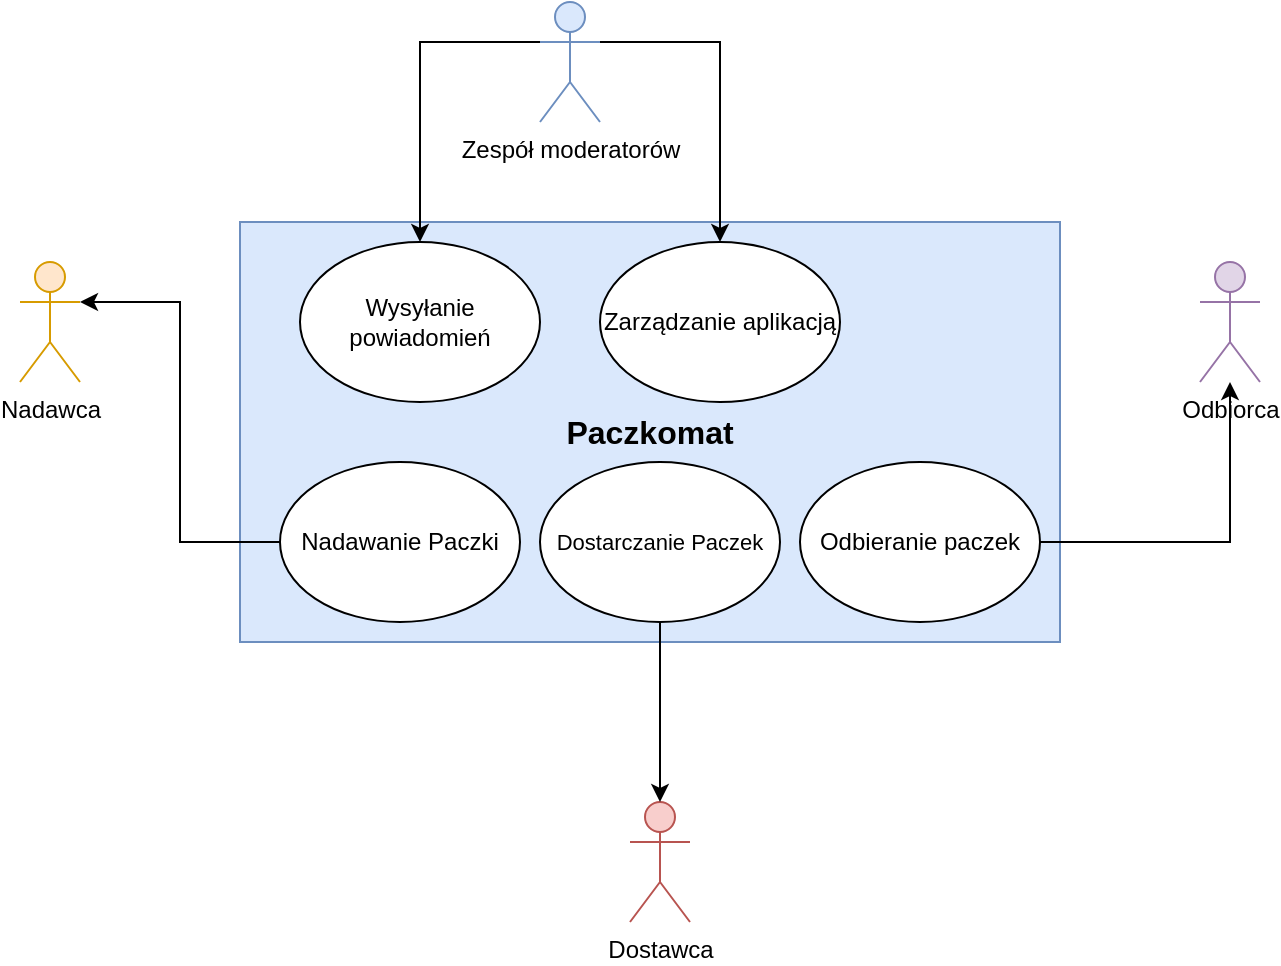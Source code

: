 <mxfile version="13.8.0" type="github">
  <diagram id="58SHCXz_HKoh9nA5pj4z" name="Page-1">
    <mxGraphModel dx="1162" dy="514" grid="1" gridSize="10" guides="1" tooltips="1" connect="1" arrows="1" fold="1" page="1" pageScale="1" pageWidth="827" pageHeight="1169" math="0" shadow="0">
      <root>
        <mxCell id="0" />
        <mxCell id="1" parent="0" />
        <mxCell id="As6QNmNAlsdrrVxkSO4y-1" value="Odbiorca" style="shape=umlActor;verticalLabelPosition=bottom;verticalAlign=top;html=1;outlineConnect=0;fillColor=#e1d5e7;strokeColor=#9673a6;" vertex="1" parent="1">
          <mxGeometry x="690" y="130" width="30" height="60" as="geometry" />
        </mxCell>
        <mxCell id="As6QNmNAlsdrrVxkSO4y-25" value="&lt;b&gt;&lt;font style=&quot;font-size: 16px&quot;&gt;Paczkomat&lt;/font&gt;&lt;/b&gt;" style="rounded=0;whiteSpace=wrap;html=1;strokeWidth=1;fontSize=11;labelPosition=center;verticalLabelPosition=middle;align=center;verticalAlign=middle;fillColor=#dae8fc;strokeColor=#6c8ebf;" vertex="1" parent="1">
          <mxGeometry x="210" y="110" width="410" height="210" as="geometry" />
        </mxCell>
        <mxCell id="As6QNmNAlsdrrVxkSO4y-26" value="Nadawca" style="shape=umlActor;verticalLabelPosition=bottom;verticalAlign=top;html=1;outlineConnect=0;fillColor=#ffe6cc;strokeColor=#d79b00;" vertex="1" parent="1">
          <mxGeometry x="100" y="130" width="30" height="60" as="geometry" />
        </mxCell>
        <mxCell id="As6QNmNAlsdrrVxkSO4y-30" value="Dostawca" style="shape=umlActor;verticalLabelPosition=bottom;verticalAlign=top;html=1;outlineConnect=0;fillColor=#f8cecc;strokeColor=#b85450;" vertex="1" parent="1">
          <mxGeometry x="405" y="400" width="30" height="60" as="geometry" />
        </mxCell>
        <mxCell id="As6QNmNAlsdrrVxkSO4y-41" style="edgeStyle=orthogonalEdgeStyle;rounded=0;orthogonalLoop=1;jettySize=auto;html=1;fontSize=12;entryX=1;entryY=0.333;entryDx=0;entryDy=0;entryPerimeter=0;" edge="1" parent="1" source="As6QNmNAlsdrrVxkSO4y-35" target="As6QNmNAlsdrrVxkSO4y-26">
          <mxGeometry relative="1" as="geometry" />
        </mxCell>
        <mxCell id="As6QNmNAlsdrrVxkSO4y-35" value="Nadawanie Paczki" style="ellipse;whiteSpace=wrap;html=1;" vertex="1" parent="1">
          <mxGeometry x="230" y="230" width="120" height="80" as="geometry" />
        </mxCell>
        <mxCell id="As6QNmNAlsdrrVxkSO4y-42" style="edgeStyle=orthogonalEdgeStyle;rounded=0;orthogonalLoop=1;jettySize=auto;html=1;fontSize=12;" edge="1" parent="1" source="As6QNmNAlsdrrVxkSO4y-36" target="As6QNmNAlsdrrVxkSO4y-30">
          <mxGeometry relative="1" as="geometry" />
        </mxCell>
        <mxCell id="As6QNmNAlsdrrVxkSO4y-36" value="Dostarczanie Paczek" style="ellipse;whiteSpace=wrap;html=1;strokeWidth=1;fontSize=11;" vertex="1" parent="1">
          <mxGeometry x="360" y="230" width="120" height="80" as="geometry" />
        </mxCell>
        <mxCell id="As6QNmNAlsdrrVxkSO4y-40" style="edgeStyle=orthogonalEdgeStyle;rounded=0;orthogonalLoop=1;jettySize=auto;html=1;fontSize=12;" edge="1" parent="1" source="As6QNmNAlsdrrVxkSO4y-37" target="As6QNmNAlsdrrVxkSO4y-1">
          <mxGeometry relative="1" as="geometry" />
        </mxCell>
        <mxCell id="As6QNmNAlsdrrVxkSO4y-37" value="Odbieranie paczek" style="ellipse;whiteSpace=wrap;html=1;strokeWidth=1;fontSize=12;" vertex="1" parent="1">
          <mxGeometry x="490" y="230" width="120" height="80" as="geometry" />
        </mxCell>
        <mxCell id="As6QNmNAlsdrrVxkSO4y-43" value="Wysyłanie powiadomień " style="ellipse;whiteSpace=wrap;html=1;strokeWidth=1;fontSize=12;" vertex="1" parent="1">
          <mxGeometry x="240" y="120" width="120" height="80" as="geometry" />
        </mxCell>
        <mxCell id="As6QNmNAlsdrrVxkSO4y-44" value="Zarządzanie aplikacją" style="ellipse;whiteSpace=wrap;html=1;strokeWidth=1;fontSize=12;" vertex="1" parent="1">
          <mxGeometry x="390" y="120" width="120" height="80" as="geometry" />
        </mxCell>
        <mxCell id="As6QNmNAlsdrrVxkSO4y-49" style="edgeStyle=orthogonalEdgeStyle;rounded=0;orthogonalLoop=1;jettySize=auto;html=1;exitX=1;exitY=0.333;exitDx=0;exitDy=0;exitPerimeter=0;entryX=0.5;entryY=0;entryDx=0;entryDy=0;fontSize=12;" edge="1" parent="1" source="As6QNmNAlsdrrVxkSO4y-45" target="As6QNmNAlsdrrVxkSO4y-44">
          <mxGeometry relative="1" as="geometry" />
        </mxCell>
        <mxCell id="As6QNmNAlsdrrVxkSO4y-50" style="edgeStyle=orthogonalEdgeStyle;rounded=0;orthogonalLoop=1;jettySize=auto;html=1;exitX=0;exitY=0.333;exitDx=0;exitDy=0;exitPerimeter=0;fontSize=12;" edge="1" parent="1" source="As6QNmNAlsdrrVxkSO4y-45" target="As6QNmNAlsdrrVxkSO4y-43">
          <mxGeometry relative="1" as="geometry" />
        </mxCell>
        <mxCell id="As6QNmNAlsdrrVxkSO4y-45" value="Zespół moderatorów" style="shape=umlActor;verticalLabelPosition=bottom;verticalAlign=top;html=1;outlineConnect=0;strokeWidth=1;fontSize=12;fillColor=#dae8fc;strokeColor=#6c8ebf;" vertex="1" parent="1">
          <mxGeometry x="360" width="30" height="60" as="geometry" />
        </mxCell>
      </root>
    </mxGraphModel>
  </diagram>
</mxfile>
